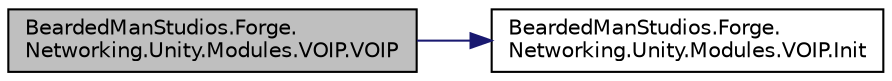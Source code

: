 digraph "BeardedManStudios.Forge.Networking.Unity.Modules.VOIP.VOIP"
{
 // LATEX_PDF_SIZE
  edge [fontname="Helvetica",fontsize="10",labelfontname="Helvetica",labelfontsize="10"];
  node [fontname="Helvetica",fontsize="10",shape=record];
  rankdir="LR";
  Node2 [label="BeardedManStudios.Forge.\lNetworking.Unity.Modules.VOIP.VOIP",height=0.2,width=0.4,color="black", fillcolor="grey75", style="filled", fontcolor="black",tooltip="Constructor with a check if 3D Audio and Quality"];
  Node2 -> Node3 [color="midnightblue",fontsize="10",style="solid",fontname="Helvetica"];
  Node3 [label="BeardedManStudios.Forge.\lNetworking.Unity.Modules.VOIP.Init",height=0.2,width=0.4,color="black", fillcolor="white", style="filled",URL="$class_bearded_man_studios_1_1_forge_1_1_networking_1_1_unity_1_1_modules_1_1_v_o_i_p.html#a1b536ec308228cc4321049c5cb7ece5d",tooltip=" "];
}
